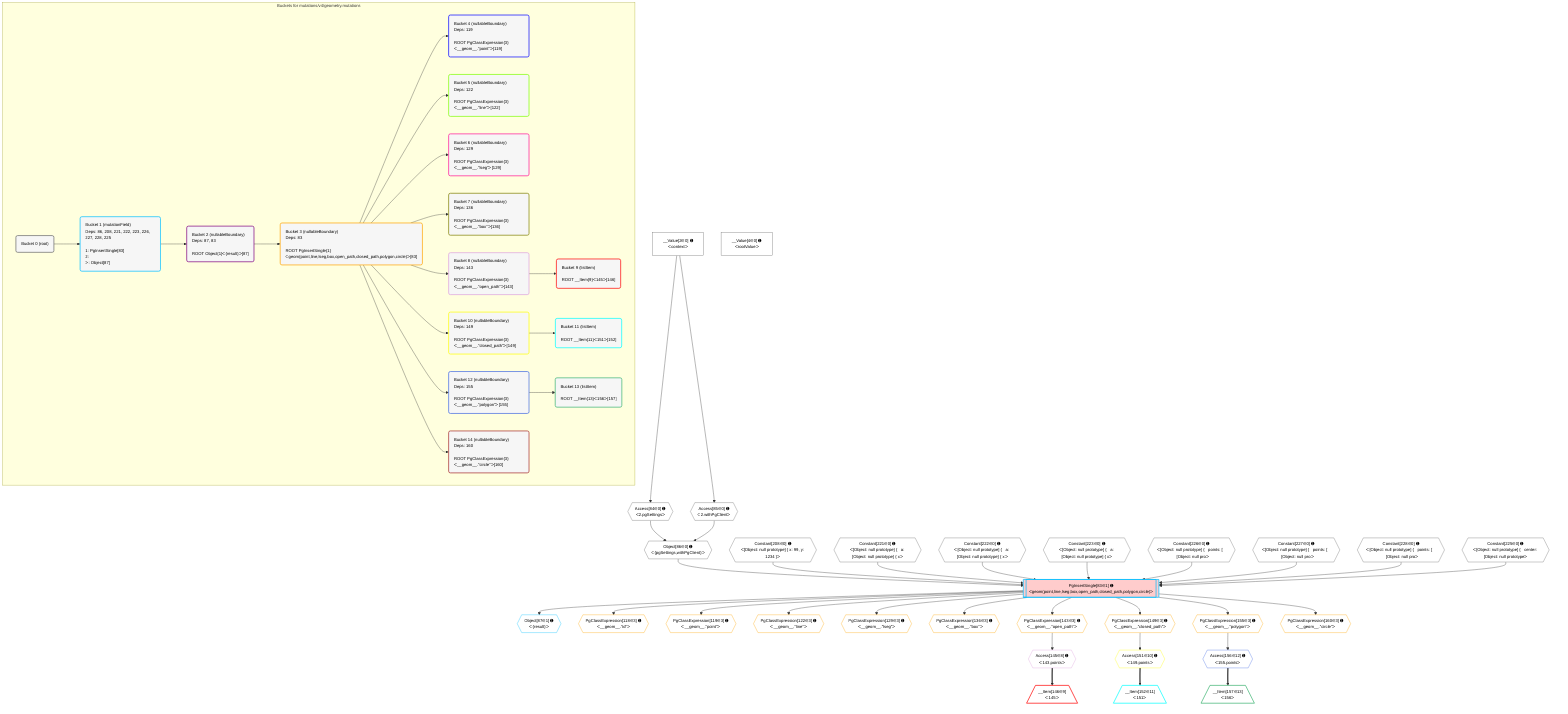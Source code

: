 %%{init: {'themeVariables': { 'fontSize': '12px'}}}%%
graph TD
    classDef path fill:#eee,stroke:#000,color:#000
    classDef plan fill:#fff,stroke-width:1px,color:#000
    classDef itemplan fill:#fff,stroke-width:2px,color:#000
    classDef unbatchedplan fill:#dff,stroke-width:1px,color:#000
    classDef sideeffectplan fill:#fcc,stroke-width:2px,color:#000
    classDef bucket fill:#f6f6f6,color:#000,stroke-width:2px,text-align:left


    %% plan dependencies
    Object86{{"Object[86∈0] ➊<br />ᐸ{pgSettings,withPgClient}ᐳ"}}:::plan
    Access84{{"Access[84∈0] ➊<br />ᐸ2.pgSettingsᐳ"}}:::plan
    Access85{{"Access[85∈0] ➊<br />ᐸ2.withPgClientᐳ"}}:::plan
    Access84 & Access85 --> Object86
    __Value2["__Value[2∈0] ➊<br />ᐸcontextᐳ"]:::plan
    __Value2 --> Access84
    __Value2 --> Access85
    __Value4["__Value[4∈0] ➊<br />ᐸrootValueᐳ"]:::plan
    Constant208{{"Constant[208∈0] ➊<br />ᐸ[Object: null prototype] { x: 99, y: 1234 }ᐳ"}}:::plan
    Constant221{{"Constant[221∈0] ➊<br />ᐸ[Object: null prototype] {   a: [Object: null prototype] { xᐳ"}}:::plan
    Constant222{{"Constant[222∈0] ➊<br />ᐸ[Object: null prototype] {   a: [Object: null prototype] { xᐳ"}}:::plan
    Constant223{{"Constant[223∈0] ➊<br />ᐸ[Object: null prototype] {   a: [Object: null prototype] { xᐳ"}}:::plan
    Constant225{{"Constant[225∈0] ➊<br />ᐸ[Object: null prototype] {   center: [Object: null prototypeᐳ"}}:::plan
    Constant226{{"Constant[226∈0] ➊<br />ᐸ[Object: null prototype] {   points: [     [Object: null proᐳ"}}:::plan
    Constant227{{"Constant[227∈0] ➊<br />ᐸ[Object: null prototype] {   points: [     [Object: null proᐳ"}}:::plan
    Constant228{{"Constant[228∈0] ➊<br />ᐸ[Object: null prototype] {   points: [     [Object: null proᐳ"}}:::plan
    PgInsertSingle83[["PgInsertSingle[83∈1] ➊<br />ᐸgeom(point,line,lseg,box,open_path,closed_path,polygon,circle)ᐳ"]]:::sideeffectplan
    Object86 & Constant208 & Constant221 & Constant222 & Constant223 & Constant226 & Constant227 & Constant228 & Constant225 --> PgInsertSingle83
    Object87{{"Object[87∈1] ➊<br />ᐸ{result}ᐳ"}}:::plan
    PgInsertSingle83 --> Object87
    PgClassExpression118{{"PgClassExpression[118∈3] ➊<br />ᐸ__geom__.”id”ᐳ"}}:::plan
    PgInsertSingle83 --> PgClassExpression118
    PgClassExpression119{{"PgClassExpression[119∈3] ➊<br />ᐸ__geom__.”point”ᐳ"}}:::plan
    PgInsertSingle83 --> PgClassExpression119
    PgClassExpression122{{"PgClassExpression[122∈3] ➊<br />ᐸ__geom__.”line”ᐳ"}}:::plan
    PgInsertSingle83 --> PgClassExpression122
    PgClassExpression129{{"PgClassExpression[129∈3] ➊<br />ᐸ__geom__.”lseg”ᐳ"}}:::plan
    PgInsertSingle83 --> PgClassExpression129
    PgClassExpression136{{"PgClassExpression[136∈3] ➊<br />ᐸ__geom__.”box”ᐳ"}}:::plan
    PgInsertSingle83 --> PgClassExpression136
    PgClassExpression143{{"PgClassExpression[143∈3] ➊<br />ᐸ__geom__.”open_path”ᐳ"}}:::plan
    PgInsertSingle83 --> PgClassExpression143
    PgClassExpression149{{"PgClassExpression[149∈3] ➊<br />ᐸ__geom__.”closed_path”ᐳ"}}:::plan
    PgInsertSingle83 --> PgClassExpression149
    PgClassExpression155{{"PgClassExpression[155∈3] ➊<br />ᐸ__geom__.”polygon”ᐳ"}}:::plan
    PgInsertSingle83 --> PgClassExpression155
    PgClassExpression160{{"PgClassExpression[160∈3] ➊<br />ᐸ__geom__.”circle”ᐳ"}}:::plan
    PgInsertSingle83 --> PgClassExpression160
    Access145{{"Access[145∈8] ➊<br />ᐸ143.pointsᐳ"}}:::plan
    PgClassExpression143 --> Access145
    __Item146[/"__Item[146∈9]<br />ᐸ145ᐳ"\]:::itemplan
    Access145 ==> __Item146
    Access151{{"Access[151∈10] ➊<br />ᐸ149.pointsᐳ"}}:::plan
    PgClassExpression149 --> Access151
    __Item152[/"__Item[152∈11]<br />ᐸ151ᐳ"\]:::itemplan
    Access151 ==> __Item152
    Access156{{"Access[156∈12] ➊<br />ᐸ155.pointsᐳ"}}:::plan
    PgClassExpression155 --> Access156
    __Item157[/"__Item[157∈13]<br />ᐸ156ᐳ"\]:::itemplan
    Access156 ==> __Item157

    %% define steps

    subgraph "Buckets for mutations/v4/geometry.mutations"
    Bucket0("Bucket 0 (root)"):::bucket
    classDef bucket0 stroke:#696969
    class Bucket0,__Value2,__Value4,Access84,Access85,Object86,Constant208,Constant221,Constant222,Constant223,Constant225,Constant226,Constant227,Constant228 bucket0
    Bucket1("Bucket 1 (mutationField)<br />Deps: 86, 208, 221, 222, 223, 226, 227, 228, 225<br /><br />1: PgInsertSingle[83]<br />2: <br />ᐳ: Object[87]"):::bucket
    classDef bucket1 stroke:#00bfff
    class Bucket1,PgInsertSingle83,Object87 bucket1
    Bucket2("Bucket 2 (nullableBoundary)<br />Deps: 87, 83<br /><br />ROOT Object{1}ᐸ{result}ᐳ[87]"):::bucket
    classDef bucket2 stroke:#7f007f
    class Bucket2 bucket2
    Bucket3("Bucket 3 (nullableBoundary)<br />Deps: 83<br /><br />ROOT PgInsertSingle{1}ᐸgeom(point,line,lseg,box,open_path,closed_path,polygon,circle)ᐳ[83]"):::bucket
    classDef bucket3 stroke:#ffa500
    class Bucket3,PgClassExpression118,PgClassExpression119,PgClassExpression122,PgClassExpression129,PgClassExpression136,PgClassExpression143,PgClassExpression149,PgClassExpression155,PgClassExpression160 bucket3
    Bucket4("Bucket 4 (nullableBoundary)<br />Deps: 119<br /><br />ROOT PgClassExpression{3}ᐸ__geom__.”point”ᐳ[119]"):::bucket
    classDef bucket4 stroke:#0000ff
    class Bucket4 bucket4
    Bucket5("Bucket 5 (nullableBoundary)<br />Deps: 122<br /><br />ROOT PgClassExpression{3}ᐸ__geom__.”line”ᐳ[122]"):::bucket
    classDef bucket5 stroke:#7fff00
    class Bucket5 bucket5
    Bucket6("Bucket 6 (nullableBoundary)<br />Deps: 129<br /><br />ROOT PgClassExpression{3}ᐸ__geom__.”lseg”ᐳ[129]"):::bucket
    classDef bucket6 stroke:#ff1493
    class Bucket6 bucket6
    Bucket7("Bucket 7 (nullableBoundary)<br />Deps: 136<br /><br />ROOT PgClassExpression{3}ᐸ__geom__.”box”ᐳ[136]"):::bucket
    classDef bucket7 stroke:#808000
    class Bucket7 bucket7
    Bucket8("Bucket 8 (nullableBoundary)<br />Deps: 143<br /><br />ROOT PgClassExpression{3}ᐸ__geom__.”open_path”ᐳ[143]"):::bucket
    classDef bucket8 stroke:#dda0dd
    class Bucket8,Access145 bucket8
    Bucket9("Bucket 9 (listItem)<br /><br />ROOT __Item{9}ᐸ145ᐳ[146]"):::bucket
    classDef bucket9 stroke:#ff0000
    class Bucket9,__Item146 bucket9
    Bucket10("Bucket 10 (nullableBoundary)<br />Deps: 149<br /><br />ROOT PgClassExpression{3}ᐸ__geom__.”closed_path”ᐳ[149]"):::bucket
    classDef bucket10 stroke:#ffff00
    class Bucket10,Access151 bucket10
    Bucket11("Bucket 11 (listItem)<br /><br />ROOT __Item{11}ᐸ151ᐳ[152]"):::bucket
    classDef bucket11 stroke:#00ffff
    class Bucket11,__Item152 bucket11
    Bucket12("Bucket 12 (nullableBoundary)<br />Deps: 155<br /><br />ROOT PgClassExpression{3}ᐸ__geom__.”polygon”ᐳ[155]"):::bucket
    classDef bucket12 stroke:#4169e1
    class Bucket12,Access156 bucket12
    Bucket13("Bucket 13 (listItem)<br /><br />ROOT __Item{13}ᐸ156ᐳ[157]"):::bucket
    classDef bucket13 stroke:#3cb371
    class Bucket13,__Item157 bucket13
    Bucket14("Bucket 14 (nullableBoundary)<br />Deps: 160<br /><br />ROOT PgClassExpression{3}ᐸ__geom__.”circle”ᐳ[160]"):::bucket
    classDef bucket14 stroke:#a52a2a
    class Bucket14 bucket14
    Bucket0 --> Bucket1
    Bucket1 --> Bucket2
    Bucket2 --> Bucket3
    Bucket3 --> Bucket4 & Bucket5 & Bucket6 & Bucket7 & Bucket8 & Bucket10 & Bucket12 & Bucket14
    Bucket8 --> Bucket9
    Bucket10 --> Bucket11
    Bucket12 --> Bucket13
    end